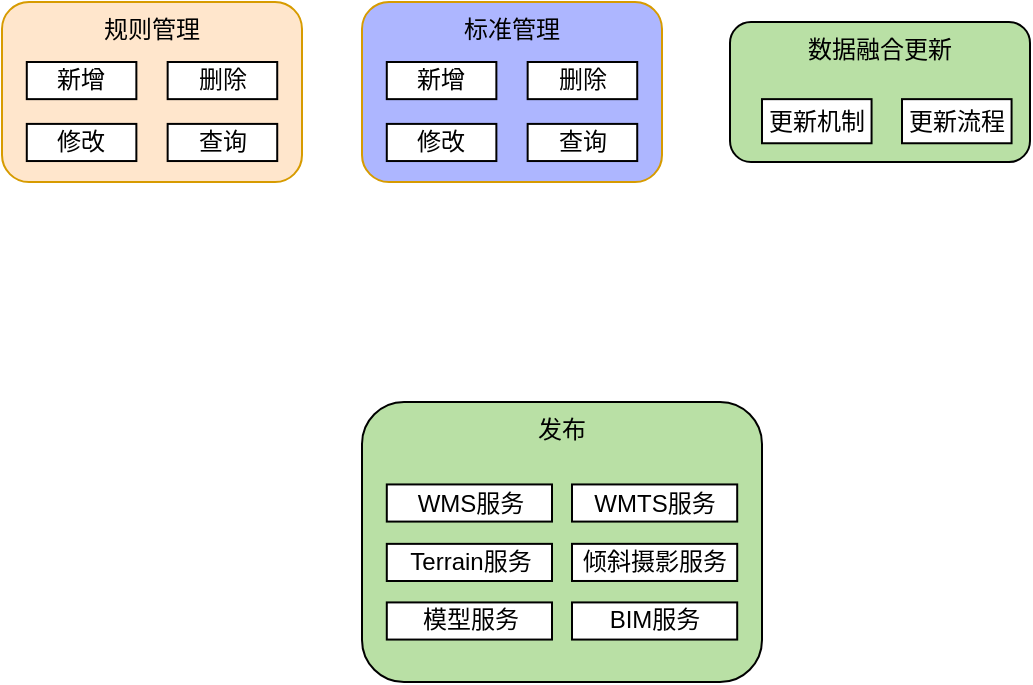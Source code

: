 <mxfile version="20.2.2" type="github">
  <diagram id="Inc5CD8TiMSoGm5gabNw" name="框架图">
    <mxGraphModel dx="1038" dy="630" grid="1" gridSize="10" guides="1" tooltips="1" connect="1" arrows="1" fold="1" page="1" pageScale="1" pageWidth="827" pageHeight="1169" math="0" shadow="0">
      <root>
        <mxCell id="0" />
        <mxCell id="1" parent="0" />
        <mxCell id="yZOYyDwGsRFCXUh7RQCU-1" value="" style="group" parent="1" vertex="1" connectable="0">
          <mxGeometry x="50" y="50" width="150" height="90" as="geometry" />
        </mxCell>
        <mxCell id="yZOYyDwGsRFCXUh7RQCU-2" value="规则管理" style="rounded=1;whiteSpace=wrap;html=1;fillColor=#ffe6cc;strokeColor=#d79b00;verticalAlign=top;" parent="yZOYyDwGsRFCXUh7RQCU-1" vertex="1">
          <mxGeometry width="150" height="90" as="geometry" />
        </mxCell>
        <mxCell id="yZOYyDwGsRFCXUh7RQCU-3" value="修改" style="rounded=0;whiteSpace=wrap;html=1;" parent="yZOYyDwGsRFCXUh7RQCU-1" vertex="1">
          <mxGeometry x="12.396" y="60.952" width="54.783" height="18.571" as="geometry" />
        </mxCell>
        <mxCell id="yZOYyDwGsRFCXUh7RQCU-4" value="查询" style="rounded=0;whiteSpace=wrap;html=1;" parent="yZOYyDwGsRFCXUh7RQCU-1" vertex="1">
          <mxGeometry x="82.831" y="60.952" width="54.783" height="18.571" as="geometry" />
        </mxCell>
        <mxCell id="yZOYyDwGsRFCXUh7RQCU-5" value="新增" style="rounded=0;whiteSpace=wrap;html=1;" parent="yZOYyDwGsRFCXUh7RQCU-1" vertex="1">
          <mxGeometry x="12.396" y="29.999" width="54.783" height="18.571" as="geometry" />
        </mxCell>
        <mxCell id="yZOYyDwGsRFCXUh7RQCU-6" value="删除" style="rounded=0;whiteSpace=wrap;html=1;" parent="yZOYyDwGsRFCXUh7RQCU-1" vertex="1">
          <mxGeometry x="82.831" y="29.999" width="54.783" height="18.571" as="geometry" />
        </mxCell>
        <mxCell id="yZOYyDwGsRFCXUh7RQCU-7" value="" style="group" parent="1" vertex="1" connectable="0">
          <mxGeometry x="414" y="60" width="150" height="70" as="geometry" />
        </mxCell>
        <mxCell id="yZOYyDwGsRFCXUh7RQCU-8" value="数据融合更新" style="rounded=1;whiteSpace=wrap;html=1;fillColor=#B9E0A5;verticalAlign=top;" parent="yZOYyDwGsRFCXUh7RQCU-7" vertex="1">
          <mxGeometry width="150" height="70" as="geometry" />
        </mxCell>
        <mxCell id="yZOYyDwGsRFCXUh7RQCU-16" value="更新机制" style="rounded=0;whiteSpace=wrap;html=1;" parent="yZOYyDwGsRFCXUh7RQCU-7" vertex="1">
          <mxGeometry x="15.996" y="38.575" width="54.783" height="22.054" as="geometry" />
        </mxCell>
        <mxCell id="yZOYyDwGsRFCXUh7RQCU-10" value="更新流程" style="rounded=0;whiteSpace=wrap;html=1;" parent="yZOYyDwGsRFCXUh7RQCU-7" vertex="1">
          <mxGeometry x="86.001" y="38.575" width="54.783" height="22.054" as="geometry" />
        </mxCell>
        <mxCell id="yZOYyDwGsRFCXUh7RQCU-17" value="" style="group" parent="1" vertex="1" connectable="0">
          <mxGeometry x="230" y="250" width="200" height="140" as="geometry" />
        </mxCell>
        <mxCell id="yZOYyDwGsRFCXUh7RQCU-18" value="发布" style="rounded=1;whiteSpace=wrap;html=1;fillColor=#B9E0A5;verticalAlign=top;" parent="yZOYyDwGsRFCXUh7RQCU-17" vertex="1">
          <mxGeometry width="200" height="140" as="geometry" />
        </mxCell>
        <mxCell id="yZOYyDwGsRFCXUh7RQCU-19" value="WMS服务" style="rounded=0;html=1;imageHeight=24;imageWidth=28;" parent="yZOYyDwGsRFCXUh7RQCU-17" vertex="1">
          <mxGeometry x="12.4" y="41.22" width="82.6" height="18.57" as="geometry" />
        </mxCell>
        <mxCell id="yZOYyDwGsRFCXUh7RQCU-20" value="Terrain服务" style="rounded=0;html=1;imageHeight=24;imageWidth=28;" parent="yZOYyDwGsRFCXUh7RQCU-17" vertex="1">
          <mxGeometry x="12.4" y="70.93" width="82.6" height="18.57" as="geometry" />
        </mxCell>
        <mxCell id="yZOYyDwGsRFCXUh7RQCU-21" value="倾斜摄影服务" style="rounded=0;html=1;imageHeight=24;imageWidth=28;" parent="yZOYyDwGsRFCXUh7RQCU-17" vertex="1">
          <mxGeometry x="105" y="70.92" width="82.6" height="18.57" as="geometry" />
        </mxCell>
        <mxCell id="yZOYyDwGsRFCXUh7RQCU-22" value="模型服务" style="rounded=0;html=1;imageHeight=24;imageWidth=28;" parent="yZOYyDwGsRFCXUh7RQCU-17" vertex="1">
          <mxGeometry x="12.4" y="100.21" width="82.6" height="18.57" as="geometry" />
        </mxCell>
        <mxCell id="yZOYyDwGsRFCXUh7RQCU-23" value="BIM服务" style="rounded=0;html=1;imageHeight=24;imageWidth=28;" parent="yZOYyDwGsRFCXUh7RQCU-17" vertex="1">
          <mxGeometry x="105" y="100.21" width="82.6" height="18.57" as="geometry" />
        </mxCell>
        <mxCell id="yZOYyDwGsRFCXUh7RQCU-24" value="WMTS服务" style="rounded=0;html=1;imageHeight=24;imageWidth=28;" parent="yZOYyDwGsRFCXUh7RQCU-17" vertex="1">
          <mxGeometry x="105" y="41.22" width="82.6" height="18.57" as="geometry" />
        </mxCell>
        <mxCell id="yZOYyDwGsRFCXUh7RQCU-29" value="" style="group;fillColor=default;fillStyle=hatch;" parent="1" vertex="1" connectable="0">
          <mxGeometry x="230" y="50" width="150" height="90" as="geometry" />
        </mxCell>
        <mxCell id="yZOYyDwGsRFCXUh7RQCU-30" value="标准管理" style="rounded=1;whiteSpace=wrap;html=1;fillColor=#ADB6FF;strokeColor=#d79b00;verticalAlign=top;" parent="yZOYyDwGsRFCXUh7RQCU-29" vertex="1">
          <mxGeometry width="150" height="90" as="geometry" />
        </mxCell>
        <mxCell id="yZOYyDwGsRFCXUh7RQCU-31" value="修改" style="rounded=0;whiteSpace=wrap;html=1;" parent="yZOYyDwGsRFCXUh7RQCU-29" vertex="1">
          <mxGeometry x="12.396" y="60.952" width="54.783" height="18.571" as="geometry" />
        </mxCell>
        <mxCell id="yZOYyDwGsRFCXUh7RQCU-32" value="查询" style="rounded=0;whiteSpace=wrap;html=1;" parent="yZOYyDwGsRFCXUh7RQCU-29" vertex="1">
          <mxGeometry x="82.831" y="60.952" width="54.783" height="18.571" as="geometry" />
        </mxCell>
        <mxCell id="yZOYyDwGsRFCXUh7RQCU-33" value="新增" style="rounded=0;whiteSpace=wrap;html=1;" parent="yZOYyDwGsRFCXUh7RQCU-29" vertex="1">
          <mxGeometry x="12.396" y="29.999" width="54.783" height="18.571" as="geometry" />
        </mxCell>
        <mxCell id="yZOYyDwGsRFCXUh7RQCU-34" value="删除" style="rounded=0;whiteSpace=wrap;html=1;" parent="yZOYyDwGsRFCXUh7RQCU-29" vertex="1">
          <mxGeometry x="82.831" y="29.999" width="54.783" height="18.571" as="geometry" />
        </mxCell>
      </root>
    </mxGraphModel>
  </diagram>
</mxfile>
